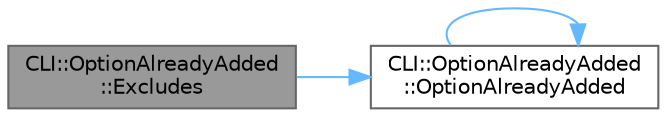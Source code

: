 digraph "CLI::OptionAlreadyAdded::Excludes"
{
 // LATEX_PDF_SIZE
  bgcolor="transparent";
  edge [fontname=Helvetica,fontsize=10,labelfontname=Helvetica,labelfontsize=10];
  node [fontname=Helvetica,fontsize=10,shape=box,height=0.2,width=0.4];
  rankdir="LR";
  Node1 [id="Node000001",label="CLI::OptionAlreadyAdded\l::Excludes",height=0.2,width=0.4,color="gray40", fillcolor="grey60", style="filled", fontcolor="black",tooltip=" "];
  Node1 -> Node2 [id="edge1_Node000001_Node000002",color="steelblue1",style="solid",tooltip=" "];
  Node2 [id="Node000002",label="CLI::OptionAlreadyAdded\l::OptionAlreadyAdded",height=0.2,width=0.4,color="grey40", fillcolor="white", style="filled",URL="$class_c_l_i_1_1_option_already_added.html#a2157496f3b017fa4894fd4950206101c",tooltip=" "];
  Node2 -> Node2 [id="edge2_Node000002_Node000002",color="steelblue1",style="solid",tooltip=" "];
}
